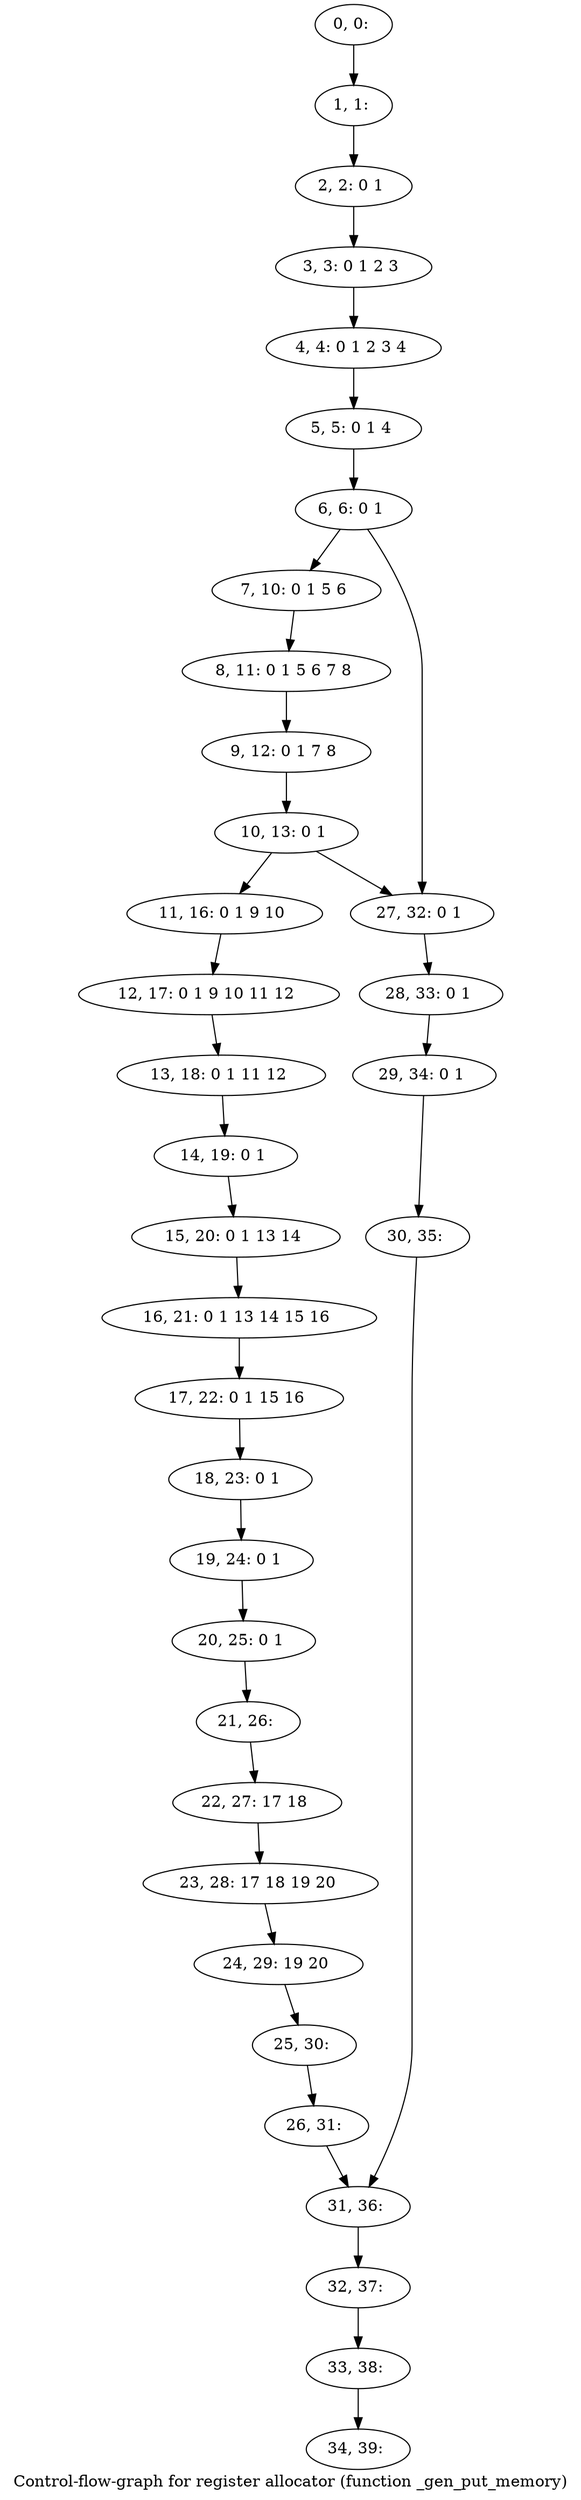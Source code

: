 digraph G {
graph [label="Control-flow-graph for register allocator (function _gen_put_memory)"]
0[label="0, 0: "];
1[label="1, 1: "];
2[label="2, 2: 0 1 "];
3[label="3, 3: 0 1 2 3 "];
4[label="4, 4: 0 1 2 3 4 "];
5[label="5, 5: 0 1 4 "];
6[label="6, 6: 0 1 "];
7[label="7, 10: 0 1 5 6 "];
8[label="8, 11: 0 1 5 6 7 8 "];
9[label="9, 12: 0 1 7 8 "];
10[label="10, 13: 0 1 "];
11[label="11, 16: 0 1 9 10 "];
12[label="12, 17: 0 1 9 10 11 12 "];
13[label="13, 18: 0 1 11 12 "];
14[label="14, 19: 0 1 "];
15[label="15, 20: 0 1 13 14 "];
16[label="16, 21: 0 1 13 14 15 16 "];
17[label="17, 22: 0 1 15 16 "];
18[label="18, 23: 0 1 "];
19[label="19, 24: 0 1 "];
20[label="20, 25: 0 1 "];
21[label="21, 26: "];
22[label="22, 27: 17 18 "];
23[label="23, 28: 17 18 19 20 "];
24[label="24, 29: 19 20 "];
25[label="25, 30: "];
26[label="26, 31: "];
27[label="27, 32: 0 1 "];
28[label="28, 33: 0 1 "];
29[label="29, 34: 0 1 "];
30[label="30, 35: "];
31[label="31, 36: "];
32[label="32, 37: "];
33[label="33, 38: "];
34[label="34, 39: "];
0->1 ;
1->2 ;
2->3 ;
3->4 ;
4->5 ;
5->6 ;
6->7 ;
6->27 ;
7->8 ;
8->9 ;
9->10 ;
10->11 ;
10->27 ;
11->12 ;
12->13 ;
13->14 ;
14->15 ;
15->16 ;
16->17 ;
17->18 ;
18->19 ;
19->20 ;
20->21 ;
21->22 ;
22->23 ;
23->24 ;
24->25 ;
25->26 ;
26->31 ;
27->28 ;
28->29 ;
29->30 ;
30->31 ;
31->32 ;
32->33 ;
33->34 ;
}

